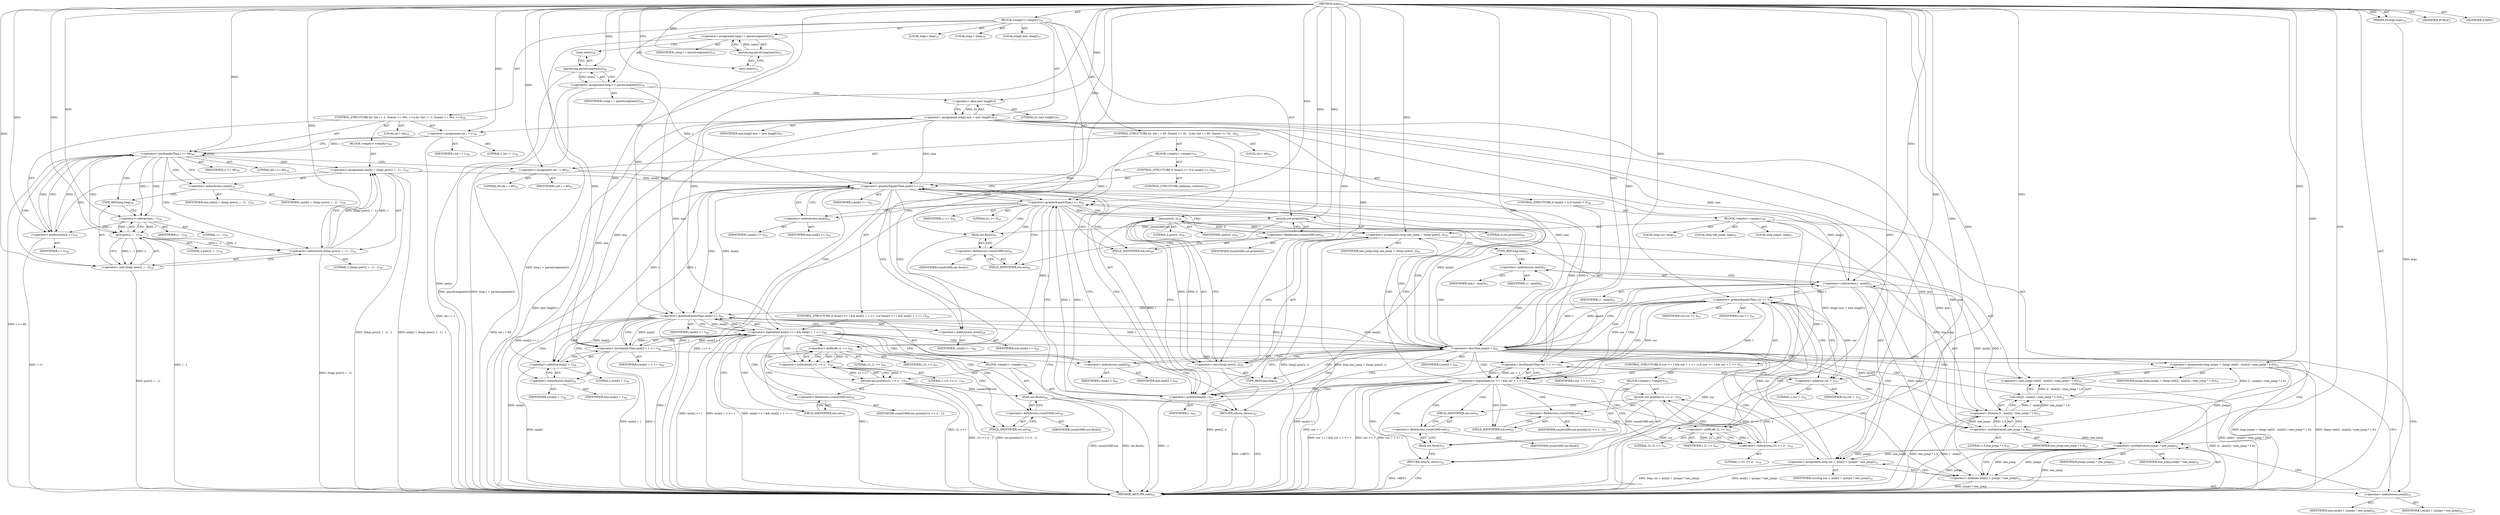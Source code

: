 digraph "main" {  
"78" [label = <(METHOD,main)<SUB>34</SUB>> ]
"79" [label = <(PARAM,String[] args)<SUB>34</SUB>> ]
"80" [label = <(BLOCK,&lt;empty&gt;,&lt;empty&gt;)<SUB>34</SUB>> ]
"81" [label = <(LOCAL,long l: long)<SUB>35</SUB>> ]
"82" [label = <(&lt;operator&gt;.assignment,long l = parseLong(next()))<SUB>35</SUB>> ]
"83" [label = <(IDENTIFIER,l,long l = parseLong(next()))<SUB>35</SUB>> ]
"84" [label = <(parseLong,parseLong(next()))<SUB>35</SUB>> ]
"85" [label = <(next,next())<SUB>35</SUB>> ]
"86" [label = <(LOCAL,long r: long)<SUB>36</SUB>> ]
"87" [label = <(&lt;operator&gt;.assignment,long r = parseLong(next()))<SUB>36</SUB>> ]
"88" [label = <(IDENTIFIER,r,long r = parseLong(next()))<SUB>36</SUB>> ]
"89" [label = <(parseLong,parseLong(next()))<SUB>36</SUB>> ]
"90" [label = <(next,next())<SUB>36</SUB>> ]
"91" [label = <(LOCAL,long[] min: long[])<SUB>37</SUB>> ]
"92" [label = <(&lt;operator&gt;.assignment,long[] min = new long[61])<SUB>37</SUB>> ]
"93" [label = <(IDENTIFIER,min,long[] min = new long[61])<SUB>37</SUB>> ]
"94" [label = <(&lt;operator&gt;.alloc,new long[61])> ]
"95" [label = <(LITERAL,61,new long[61])<SUB>37</SUB>> ]
"96" [label = <(CONTROL_STRUCTURE,for (int i = 1; Some(i &lt;= 60); ++i),for (int i = 1; Some(i &lt;= 60); ++i))<SUB>38</SUB>> ]
"97" [label = <(LOCAL,int i: int)<SUB>38</SUB>> ]
"98" [label = <(&lt;operator&gt;.assignment,int i = 1)<SUB>38</SUB>> ]
"99" [label = <(IDENTIFIER,i,int i = 1)<SUB>38</SUB>> ]
"100" [label = <(LITERAL,1,int i = 1)<SUB>38</SUB>> ]
"101" [label = <(&lt;operator&gt;.lessEqualsThan,i &lt;= 60)<SUB>38</SUB>> ]
"102" [label = <(IDENTIFIER,i,i &lt;= 60)<SUB>38</SUB>> ]
"103" [label = <(LITERAL,60,i &lt;= 60)<SUB>38</SUB>> ]
"104" [label = <(&lt;operator&gt;.preIncrement,++i)<SUB>38</SUB>> ]
"105" [label = <(IDENTIFIER,i,++i)<SUB>38</SUB>> ]
"106" [label = <(BLOCK,&lt;empty&gt;,&lt;empty&gt;)<SUB>38</SUB>> ]
"107" [label = <(&lt;operator&gt;.assignment,min[i] = (long) pow(2, i - 1) - 1)<SUB>39</SUB>> ]
"108" [label = <(&lt;operator&gt;.indexAccess,min[i])<SUB>39</SUB>> ]
"109" [label = <(IDENTIFIER,min,min[i] = (long) pow(2, i - 1) - 1)<SUB>39</SUB>> ]
"110" [label = <(IDENTIFIER,i,min[i] = (long) pow(2, i - 1) - 1)<SUB>39</SUB>> ]
"111" [label = <(&lt;operator&gt;.subtraction,(long) pow(2, i - 1) - 1)<SUB>39</SUB>> ]
"112" [label = <(&lt;operator&gt;.cast,(long) pow(2, i - 1))<SUB>39</SUB>> ]
"113" [label = <(TYPE_REF,long,long)<SUB>39</SUB>> ]
"114" [label = <(pow,pow(2, i - 1))<SUB>39</SUB>> ]
"115" [label = <(LITERAL,2,pow(2, i - 1))<SUB>39</SUB>> ]
"116" [label = <(&lt;operator&gt;.subtraction,i - 1)<SUB>39</SUB>> ]
"117" [label = <(IDENTIFIER,i,i - 1)<SUB>39</SUB>> ]
"118" [label = <(LITERAL,1,i - 1)<SUB>39</SUB>> ]
"119" [label = <(LITERAL,1,(long) pow(2, i - 1) - 1)<SUB>39</SUB>> ]
"120" [label = <(CONTROL_STRUCTURE,for (int i = 60; Some(i &gt;= 0); --i),for (int i = 60; Some(i &gt;= 0); --i))<SUB>41</SUB>> ]
"121" [label = <(LOCAL,int i: int)<SUB>41</SUB>> ]
"122" [label = <(&lt;operator&gt;.assignment,int i = 60)<SUB>41</SUB>> ]
"123" [label = <(IDENTIFIER,i,int i = 60)<SUB>41</SUB>> ]
"124" [label = <(LITERAL,60,int i = 60)<SUB>41</SUB>> ]
"125" [label = <(&lt;operator&gt;.greaterEqualsThan,i &gt;= 0)<SUB>41</SUB>> ]
"126" [label = <(IDENTIFIER,i,i &gt;= 0)<SUB>41</SUB>> ]
"127" [label = <(LITERAL,0,i &gt;= 0)<SUB>41</SUB>> ]
"128" [label = <(&lt;operator&gt;.preDecrement,--i)<SUB>41</SUB>> ]
"129" [label = <(IDENTIFIER,i,--i)<SUB>41</SUB>> ]
"130" [label = <(BLOCK,&lt;empty&gt;,&lt;empty&gt;)<SUB>41</SUB>> ]
"131" [label = <(CONTROL_STRUCTURE,if (min[i] &gt;= r),if (min[i] &gt;= r))<SUB>42</SUB>> ]
"132" [label = <(&lt;operator&gt;.greaterEqualsThan,min[i] &gt;= r)<SUB>42</SUB>> ]
"133" [label = <(&lt;operator&gt;.indexAccess,min[i])<SUB>42</SUB>> ]
"134" [label = <(IDENTIFIER,min,min[i] &gt;= r)<SUB>42</SUB>> ]
"135" [label = <(IDENTIFIER,i,min[i] &gt;= r)<SUB>42</SUB>> ]
"136" [label = <(IDENTIFIER,r,min[i] &gt;= r)<SUB>42</SUB>> ]
"137" [label = <(CONTROL_STRUCTURE,continue;,continue;)<SUB>43</SUB>> ]
"138" [label = <(CONTROL_STRUCTURE,if (min[i] &gt;= l &amp;&amp; min[i] + 1 &lt;= r),if (min[i] &gt;= l &amp;&amp; min[i] + 1 &lt;= r))<SUB>44</SUB>> ]
"139" [label = <(&lt;operator&gt;.logicalAnd,min[i] &gt;= l &amp;&amp; min[i] + 1 &lt;= r)<SUB>44</SUB>> ]
"140" [label = <(&lt;operator&gt;.greaterEqualsThan,min[i] &gt;= l)<SUB>44</SUB>> ]
"141" [label = <(&lt;operator&gt;.indexAccess,min[i])<SUB>44</SUB>> ]
"142" [label = <(IDENTIFIER,min,min[i] &gt;= l)<SUB>44</SUB>> ]
"143" [label = <(IDENTIFIER,i,min[i] &gt;= l)<SUB>44</SUB>> ]
"144" [label = <(IDENTIFIER,l,min[i] &gt;= l)<SUB>44</SUB>> ]
"145" [label = <(&lt;operator&gt;.lessEqualsThan,min[i] + 1 &lt;= r)<SUB>44</SUB>> ]
"146" [label = <(&lt;operator&gt;.addition,min[i] + 1)<SUB>44</SUB>> ]
"147" [label = <(&lt;operator&gt;.indexAccess,min[i])<SUB>44</SUB>> ]
"148" [label = <(IDENTIFIER,min,min[i] + 1)<SUB>44</SUB>> ]
"149" [label = <(IDENTIFIER,i,min[i] + 1)<SUB>44</SUB>> ]
"150" [label = <(LITERAL,1,min[i] + 1)<SUB>44</SUB>> ]
"151" [label = <(IDENTIFIER,r,min[i] + 1 &lt;= r)<SUB>44</SUB>> ]
"152" [label = <(BLOCK,&lt;empty&gt;,&lt;empty&gt;)<SUB>44</SUB>> ]
"153" [label = <(println,out.println((1L &lt;&lt; i) - 1))<SUB>45</SUB>> ]
"154" [label = <(&lt;operator&gt;.fieldAccess,round169D.out)<SUB>45</SUB>> ]
"155" [label = <(IDENTIFIER,round169D,out.println((1L &lt;&lt; i) - 1))> ]
"156" [label = <(FIELD_IDENTIFIER,out,out)<SUB>45</SUB>> ]
"157" [label = <(&lt;operator&gt;.subtraction,(1L &lt;&lt; i) - 1)<SUB>45</SUB>> ]
"158" [label = <(&lt;operator&gt;.shiftLeft,1L &lt;&lt; i)<SUB>45</SUB>> ]
"159" [label = <(LITERAL,1L,1L &lt;&lt; i)<SUB>45</SUB>> ]
"160" [label = <(IDENTIFIER,i,1L &lt;&lt; i)<SUB>45</SUB>> ]
"161" [label = <(LITERAL,1,(1L &lt;&lt; i) - 1)<SUB>45</SUB>> ]
"162" [label = <(flush,out.flush())<SUB>46</SUB>> ]
"163" [label = <(&lt;operator&gt;.fieldAccess,round169D.out)<SUB>46</SUB>> ]
"164" [label = <(IDENTIFIER,round169D,out.flush())> ]
"165" [label = <(FIELD_IDENTIFIER,out,out)<SUB>46</SUB>> ]
"166" [label = <(RETURN,return;,return;)<SUB>47</SUB>> ]
"167" [label = <(CONTROL_STRUCTURE,if (min[i] &lt; l),if (min[i] &lt; l))<SUB>49</SUB>> ]
"168" [label = <(&lt;operator&gt;.lessThan,min[i] &lt; l)<SUB>49</SUB>> ]
"169" [label = <(&lt;operator&gt;.indexAccess,min[i])<SUB>49</SUB>> ]
"170" [label = <(IDENTIFIER,min,min[i] &lt; l)<SUB>49</SUB>> ]
"171" [label = <(IDENTIFIER,i,min[i] &lt; l)<SUB>49</SUB>> ]
"172" [label = <(IDENTIFIER,l,min[i] &lt; l)<SUB>49</SUB>> ]
"173" [label = <(BLOCK,&lt;empty&gt;,&lt;empty&gt;)<SUB>49</SUB>> ]
"174" [label = <(LOCAL,long one_jump: long)<SUB>50</SUB>> ]
"175" [label = <(&lt;operator&gt;.assignment,long one_jump = (long) pow(2, i))<SUB>50</SUB>> ]
"176" [label = <(IDENTIFIER,one_jump,long one_jump = (long) pow(2, i))<SUB>50</SUB>> ]
"177" [label = <(&lt;operator&gt;.cast,(long) pow(2, i))<SUB>50</SUB>> ]
"178" [label = <(TYPE_REF,long,long)<SUB>50</SUB>> ]
"179" [label = <(pow,pow(2, i))<SUB>50</SUB>> ]
"180" [label = <(LITERAL,2,pow(2, i))<SUB>50</SUB>> ]
"181" [label = <(IDENTIFIER,i,pow(2, i))<SUB>50</SUB>> ]
"182" [label = <(LOCAL,long jumps: long)<SUB>51</SUB>> ]
"183" [label = <(&lt;operator&gt;.assignment,long jumps = (long) ceil((l - min[i]) / (one_jump * 1.0)))<SUB>51</SUB>> ]
"184" [label = <(IDENTIFIER,jumps,long jumps = (long) ceil((l - min[i]) / (one_jump * 1.0)))<SUB>51</SUB>> ]
"185" [label = <(&lt;operator&gt;.cast,(long) ceil((l - min[i]) / (one_jump * 1.0)))<SUB>51</SUB>> ]
"186" [label = <(TYPE_REF,long,long)<SUB>51</SUB>> ]
"187" [label = <(ceil,ceil((l - min[i]) / (one_jump * 1.0)))<SUB>51</SUB>> ]
"188" [label = <(&lt;operator&gt;.division,(l - min[i]) / (one_jump * 1.0))<SUB>51</SUB>> ]
"189" [label = <(&lt;operator&gt;.subtraction,l - min[i])<SUB>51</SUB>> ]
"190" [label = <(IDENTIFIER,l,l - min[i])<SUB>51</SUB>> ]
"191" [label = <(&lt;operator&gt;.indexAccess,min[i])<SUB>51</SUB>> ]
"192" [label = <(IDENTIFIER,min,l - min[i])<SUB>51</SUB>> ]
"193" [label = <(IDENTIFIER,i,l - min[i])<SUB>51</SUB>> ]
"194" [label = <(&lt;operator&gt;.multiplication,one_jump * 1.0)<SUB>51</SUB>> ]
"195" [label = <(IDENTIFIER,one_jump,one_jump * 1.0)<SUB>51</SUB>> ]
"196" [label = <(LITERAL,1.0,one_jump * 1.0)<SUB>51</SUB>> ]
"197" [label = <(LOCAL,long cur: long)<SUB>52</SUB>> ]
"198" [label = <(&lt;operator&gt;.assignment,long cur = min[i] + (jumps * one_jump))<SUB>52</SUB>> ]
"199" [label = <(IDENTIFIER,cur,long cur = min[i] + (jumps * one_jump))<SUB>52</SUB>> ]
"200" [label = <(&lt;operator&gt;.addition,min[i] + (jumps * one_jump))<SUB>52</SUB>> ]
"201" [label = <(&lt;operator&gt;.indexAccess,min[i])<SUB>52</SUB>> ]
"202" [label = <(IDENTIFIER,min,min[i] + (jumps * one_jump))<SUB>52</SUB>> ]
"203" [label = <(IDENTIFIER,i,min[i] + (jumps * one_jump))<SUB>52</SUB>> ]
"204" [label = <(&lt;operator&gt;.multiplication,jumps * one_jump)<SUB>52</SUB>> ]
"205" [label = <(IDENTIFIER,jumps,jumps * one_jump)<SUB>52</SUB>> ]
"206" [label = <(IDENTIFIER,one_jump,jumps * one_jump)<SUB>52</SUB>> ]
"207" [label = <(CONTROL_STRUCTURE,if (cur &gt;= l &amp;&amp; cur + 1 &lt;= r),if (cur &gt;= l &amp;&amp; cur + 1 &lt;= r))<SUB>53</SUB>> ]
"208" [label = <(&lt;operator&gt;.logicalAnd,cur &gt;= l &amp;&amp; cur + 1 &lt;= r)<SUB>53</SUB>> ]
"209" [label = <(&lt;operator&gt;.greaterEqualsThan,cur &gt;= l)<SUB>53</SUB>> ]
"210" [label = <(IDENTIFIER,cur,cur &gt;= l)<SUB>53</SUB>> ]
"211" [label = <(IDENTIFIER,l,cur &gt;= l)<SUB>53</SUB>> ]
"212" [label = <(&lt;operator&gt;.lessEqualsThan,cur + 1 &lt;= r)<SUB>53</SUB>> ]
"213" [label = <(&lt;operator&gt;.addition,cur + 1)<SUB>53</SUB>> ]
"214" [label = <(IDENTIFIER,cur,cur + 1)<SUB>53</SUB>> ]
"215" [label = <(LITERAL,1,cur + 1)<SUB>53</SUB>> ]
"216" [label = <(IDENTIFIER,r,cur + 1 &lt;= r)<SUB>53</SUB>> ]
"217" [label = <(BLOCK,&lt;empty&gt;,&lt;empty&gt;)<SUB>53</SUB>> ]
"218" [label = <(println,out.println((1L &lt;&lt; i) - 1))<SUB>54</SUB>> ]
"219" [label = <(&lt;operator&gt;.fieldAccess,round169D.out)<SUB>54</SUB>> ]
"220" [label = <(IDENTIFIER,round169D,out.println((1L &lt;&lt; i) - 1))> ]
"221" [label = <(FIELD_IDENTIFIER,out,out)<SUB>54</SUB>> ]
"222" [label = <(&lt;operator&gt;.subtraction,(1L &lt;&lt; i) - 1)<SUB>54</SUB>> ]
"223" [label = <(&lt;operator&gt;.shiftLeft,1L &lt;&lt; i)<SUB>54</SUB>> ]
"224" [label = <(LITERAL,1L,1L &lt;&lt; i)<SUB>54</SUB>> ]
"225" [label = <(IDENTIFIER,i,1L &lt;&lt; i)<SUB>54</SUB>> ]
"226" [label = <(LITERAL,1,(1L &lt;&lt; i) - 1)<SUB>54</SUB>> ]
"227" [label = <(flush,out.flush())<SUB>55</SUB>> ]
"228" [label = <(&lt;operator&gt;.fieldAccess,round169D.out)<SUB>55</SUB>> ]
"229" [label = <(IDENTIFIER,round169D,out.flush())> ]
"230" [label = <(FIELD_IDENTIFIER,out,out)<SUB>55</SUB>> ]
"231" [label = <(RETURN,return;,return;)<SUB>56</SUB>> ]
"232" [label = <(println,out.println(0))<SUB>60</SUB>> ]
"233" [label = <(&lt;operator&gt;.fieldAccess,round169D.out)<SUB>60</SUB>> ]
"234" [label = <(IDENTIFIER,round169D,out.println(0))> ]
"235" [label = <(FIELD_IDENTIFIER,out,out)<SUB>60</SUB>> ]
"236" [label = <(LITERAL,0,out.println(0))<SUB>60</SUB>> ]
"237" [label = <(flush,out.flush())<SUB>61</SUB>> ]
"238" [label = <(&lt;operator&gt;.fieldAccess,round169D.out)<SUB>61</SUB>> ]
"239" [label = <(IDENTIFIER,round169D,out.flush())> ]
"240" [label = <(FIELD_IDENTIFIER,out,out)<SUB>61</SUB>> ]
"241" [label = <(MODIFIER,PUBLIC)> ]
"242" [label = <(MODIFIER,STATIC)> ]
"243" [label = <(METHOD_RETURN,void)<SUB>34</SUB>> ]
  "78" -> "79"  [ label = "AST: "] 
  "78" -> "80"  [ label = "AST: "] 
  "78" -> "241"  [ label = "AST: "] 
  "78" -> "242"  [ label = "AST: "] 
  "78" -> "243"  [ label = "AST: "] 
  "80" -> "81"  [ label = "AST: "] 
  "80" -> "82"  [ label = "AST: "] 
  "80" -> "86"  [ label = "AST: "] 
  "80" -> "87"  [ label = "AST: "] 
  "80" -> "91"  [ label = "AST: "] 
  "80" -> "92"  [ label = "AST: "] 
  "80" -> "96"  [ label = "AST: "] 
  "80" -> "120"  [ label = "AST: "] 
  "80" -> "232"  [ label = "AST: "] 
  "80" -> "237"  [ label = "AST: "] 
  "82" -> "83"  [ label = "AST: "] 
  "82" -> "84"  [ label = "AST: "] 
  "84" -> "85"  [ label = "AST: "] 
  "87" -> "88"  [ label = "AST: "] 
  "87" -> "89"  [ label = "AST: "] 
  "89" -> "90"  [ label = "AST: "] 
  "92" -> "93"  [ label = "AST: "] 
  "92" -> "94"  [ label = "AST: "] 
  "94" -> "95"  [ label = "AST: "] 
  "96" -> "97"  [ label = "AST: "] 
  "96" -> "98"  [ label = "AST: "] 
  "96" -> "101"  [ label = "AST: "] 
  "96" -> "104"  [ label = "AST: "] 
  "96" -> "106"  [ label = "AST: "] 
  "98" -> "99"  [ label = "AST: "] 
  "98" -> "100"  [ label = "AST: "] 
  "101" -> "102"  [ label = "AST: "] 
  "101" -> "103"  [ label = "AST: "] 
  "104" -> "105"  [ label = "AST: "] 
  "106" -> "107"  [ label = "AST: "] 
  "107" -> "108"  [ label = "AST: "] 
  "107" -> "111"  [ label = "AST: "] 
  "108" -> "109"  [ label = "AST: "] 
  "108" -> "110"  [ label = "AST: "] 
  "111" -> "112"  [ label = "AST: "] 
  "111" -> "119"  [ label = "AST: "] 
  "112" -> "113"  [ label = "AST: "] 
  "112" -> "114"  [ label = "AST: "] 
  "114" -> "115"  [ label = "AST: "] 
  "114" -> "116"  [ label = "AST: "] 
  "116" -> "117"  [ label = "AST: "] 
  "116" -> "118"  [ label = "AST: "] 
  "120" -> "121"  [ label = "AST: "] 
  "120" -> "122"  [ label = "AST: "] 
  "120" -> "125"  [ label = "AST: "] 
  "120" -> "128"  [ label = "AST: "] 
  "120" -> "130"  [ label = "AST: "] 
  "122" -> "123"  [ label = "AST: "] 
  "122" -> "124"  [ label = "AST: "] 
  "125" -> "126"  [ label = "AST: "] 
  "125" -> "127"  [ label = "AST: "] 
  "128" -> "129"  [ label = "AST: "] 
  "130" -> "131"  [ label = "AST: "] 
  "130" -> "138"  [ label = "AST: "] 
  "130" -> "167"  [ label = "AST: "] 
  "131" -> "132"  [ label = "AST: "] 
  "131" -> "137"  [ label = "AST: "] 
  "132" -> "133"  [ label = "AST: "] 
  "132" -> "136"  [ label = "AST: "] 
  "133" -> "134"  [ label = "AST: "] 
  "133" -> "135"  [ label = "AST: "] 
  "138" -> "139"  [ label = "AST: "] 
  "138" -> "152"  [ label = "AST: "] 
  "139" -> "140"  [ label = "AST: "] 
  "139" -> "145"  [ label = "AST: "] 
  "140" -> "141"  [ label = "AST: "] 
  "140" -> "144"  [ label = "AST: "] 
  "141" -> "142"  [ label = "AST: "] 
  "141" -> "143"  [ label = "AST: "] 
  "145" -> "146"  [ label = "AST: "] 
  "145" -> "151"  [ label = "AST: "] 
  "146" -> "147"  [ label = "AST: "] 
  "146" -> "150"  [ label = "AST: "] 
  "147" -> "148"  [ label = "AST: "] 
  "147" -> "149"  [ label = "AST: "] 
  "152" -> "153"  [ label = "AST: "] 
  "152" -> "162"  [ label = "AST: "] 
  "152" -> "166"  [ label = "AST: "] 
  "153" -> "154"  [ label = "AST: "] 
  "153" -> "157"  [ label = "AST: "] 
  "154" -> "155"  [ label = "AST: "] 
  "154" -> "156"  [ label = "AST: "] 
  "157" -> "158"  [ label = "AST: "] 
  "157" -> "161"  [ label = "AST: "] 
  "158" -> "159"  [ label = "AST: "] 
  "158" -> "160"  [ label = "AST: "] 
  "162" -> "163"  [ label = "AST: "] 
  "163" -> "164"  [ label = "AST: "] 
  "163" -> "165"  [ label = "AST: "] 
  "167" -> "168"  [ label = "AST: "] 
  "167" -> "173"  [ label = "AST: "] 
  "168" -> "169"  [ label = "AST: "] 
  "168" -> "172"  [ label = "AST: "] 
  "169" -> "170"  [ label = "AST: "] 
  "169" -> "171"  [ label = "AST: "] 
  "173" -> "174"  [ label = "AST: "] 
  "173" -> "175"  [ label = "AST: "] 
  "173" -> "182"  [ label = "AST: "] 
  "173" -> "183"  [ label = "AST: "] 
  "173" -> "197"  [ label = "AST: "] 
  "173" -> "198"  [ label = "AST: "] 
  "173" -> "207"  [ label = "AST: "] 
  "175" -> "176"  [ label = "AST: "] 
  "175" -> "177"  [ label = "AST: "] 
  "177" -> "178"  [ label = "AST: "] 
  "177" -> "179"  [ label = "AST: "] 
  "179" -> "180"  [ label = "AST: "] 
  "179" -> "181"  [ label = "AST: "] 
  "183" -> "184"  [ label = "AST: "] 
  "183" -> "185"  [ label = "AST: "] 
  "185" -> "186"  [ label = "AST: "] 
  "185" -> "187"  [ label = "AST: "] 
  "187" -> "188"  [ label = "AST: "] 
  "188" -> "189"  [ label = "AST: "] 
  "188" -> "194"  [ label = "AST: "] 
  "189" -> "190"  [ label = "AST: "] 
  "189" -> "191"  [ label = "AST: "] 
  "191" -> "192"  [ label = "AST: "] 
  "191" -> "193"  [ label = "AST: "] 
  "194" -> "195"  [ label = "AST: "] 
  "194" -> "196"  [ label = "AST: "] 
  "198" -> "199"  [ label = "AST: "] 
  "198" -> "200"  [ label = "AST: "] 
  "200" -> "201"  [ label = "AST: "] 
  "200" -> "204"  [ label = "AST: "] 
  "201" -> "202"  [ label = "AST: "] 
  "201" -> "203"  [ label = "AST: "] 
  "204" -> "205"  [ label = "AST: "] 
  "204" -> "206"  [ label = "AST: "] 
  "207" -> "208"  [ label = "AST: "] 
  "207" -> "217"  [ label = "AST: "] 
  "208" -> "209"  [ label = "AST: "] 
  "208" -> "212"  [ label = "AST: "] 
  "209" -> "210"  [ label = "AST: "] 
  "209" -> "211"  [ label = "AST: "] 
  "212" -> "213"  [ label = "AST: "] 
  "212" -> "216"  [ label = "AST: "] 
  "213" -> "214"  [ label = "AST: "] 
  "213" -> "215"  [ label = "AST: "] 
  "217" -> "218"  [ label = "AST: "] 
  "217" -> "227"  [ label = "AST: "] 
  "217" -> "231"  [ label = "AST: "] 
  "218" -> "219"  [ label = "AST: "] 
  "218" -> "222"  [ label = "AST: "] 
  "219" -> "220"  [ label = "AST: "] 
  "219" -> "221"  [ label = "AST: "] 
  "222" -> "223"  [ label = "AST: "] 
  "222" -> "226"  [ label = "AST: "] 
  "223" -> "224"  [ label = "AST: "] 
  "223" -> "225"  [ label = "AST: "] 
  "227" -> "228"  [ label = "AST: "] 
  "228" -> "229"  [ label = "AST: "] 
  "228" -> "230"  [ label = "AST: "] 
  "232" -> "233"  [ label = "AST: "] 
  "232" -> "236"  [ label = "AST: "] 
  "233" -> "234"  [ label = "AST: "] 
  "233" -> "235"  [ label = "AST: "] 
  "237" -> "238"  [ label = "AST: "] 
  "238" -> "239"  [ label = "AST: "] 
  "238" -> "240"  [ label = "AST: "] 
  "82" -> "90"  [ label = "CFG: "] 
  "87" -> "94"  [ label = "CFG: "] 
  "92" -> "98"  [ label = "CFG: "] 
  "232" -> "240"  [ label = "CFG: "] 
  "237" -> "243"  [ label = "CFG: "] 
  "84" -> "82"  [ label = "CFG: "] 
  "89" -> "87"  [ label = "CFG: "] 
  "94" -> "92"  [ label = "CFG: "] 
  "98" -> "101"  [ label = "CFG: "] 
  "101" -> "108"  [ label = "CFG: "] 
  "101" -> "122"  [ label = "CFG: "] 
  "104" -> "101"  [ label = "CFG: "] 
  "122" -> "125"  [ label = "CFG: "] 
  "125" -> "133"  [ label = "CFG: "] 
  "125" -> "235"  [ label = "CFG: "] 
  "128" -> "125"  [ label = "CFG: "] 
  "233" -> "232"  [ label = "CFG: "] 
  "238" -> "237"  [ label = "CFG: "] 
  "85" -> "84"  [ label = "CFG: "] 
  "90" -> "89"  [ label = "CFG: "] 
  "107" -> "104"  [ label = "CFG: "] 
  "235" -> "233"  [ label = "CFG: "] 
  "240" -> "238"  [ label = "CFG: "] 
  "108" -> "113"  [ label = "CFG: "] 
  "111" -> "107"  [ label = "CFG: "] 
  "132" -> "128"  [ label = "CFG: "] 
  "132" -> "141"  [ label = "CFG: "] 
  "139" -> "156"  [ label = "CFG: "] 
  "139" -> "169"  [ label = "CFG: "] 
  "168" -> "178"  [ label = "CFG: "] 
  "168" -> "128"  [ label = "CFG: "] 
  "112" -> "111"  [ label = "CFG: "] 
  "133" -> "132"  [ label = "CFG: "] 
  "140" -> "139"  [ label = "CFG: "] 
  "140" -> "147"  [ label = "CFG: "] 
  "145" -> "139"  [ label = "CFG: "] 
  "153" -> "165"  [ label = "CFG: "] 
  "162" -> "166"  [ label = "CFG: "] 
  "166" -> "243"  [ label = "CFG: "] 
  "169" -> "168"  [ label = "CFG: "] 
  "175" -> "186"  [ label = "CFG: "] 
  "183" -> "201"  [ label = "CFG: "] 
  "198" -> "209"  [ label = "CFG: "] 
  "113" -> "116"  [ label = "CFG: "] 
  "114" -> "112"  [ label = "CFG: "] 
  "141" -> "140"  [ label = "CFG: "] 
  "146" -> "145"  [ label = "CFG: "] 
  "154" -> "158"  [ label = "CFG: "] 
  "157" -> "153"  [ label = "CFG: "] 
  "163" -> "162"  [ label = "CFG: "] 
  "177" -> "175"  [ label = "CFG: "] 
  "185" -> "183"  [ label = "CFG: "] 
  "200" -> "198"  [ label = "CFG: "] 
  "208" -> "221"  [ label = "CFG: "] 
  "208" -> "128"  [ label = "CFG: "] 
  "116" -> "114"  [ label = "CFG: "] 
  "147" -> "146"  [ label = "CFG: "] 
  "156" -> "154"  [ label = "CFG: "] 
  "158" -> "157"  [ label = "CFG: "] 
  "165" -> "163"  [ label = "CFG: "] 
  "178" -> "179"  [ label = "CFG: "] 
  "179" -> "177"  [ label = "CFG: "] 
  "186" -> "191"  [ label = "CFG: "] 
  "187" -> "185"  [ label = "CFG: "] 
  "201" -> "204"  [ label = "CFG: "] 
  "204" -> "200"  [ label = "CFG: "] 
  "209" -> "208"  [ label = "CFG: "] 
  "209" -> "213"  [ label = "CFG: "] 
  "212" -> "208"  [ label = "CFG: "] 
  "218" -> "230"  [ label = "CFG: "] 
  "227" -> "231"  [ label = "CFG: "] 
  "231" -> "243"  [ label = "CFG: "] 
  "188" -> "187"  [ label = "CFG: "] 
  "213" -> "212"  [ label = "CFG: "] 
  "219" -> "223"  [ label = "CFG: "] 
  "222" -> "218"  [ label = "CFG: "] 
  "228" -> "227"  [ label = "CFG: "] 
  "189" -> "194"  [ label = "CFG: "] 
  "194" -> "188"  [ label = "CFG: "] 
  "221" -> "219"  [ label = "CFG: "] 
  "223" -> "222"  [ label = "CFG: "] 
  "230" -> "228"  [ label = "CFG: "] 
  "191" -> "189"  [ label = "CFG: "] 
  "78" -> "85"  [ label = "CFG: "] 
  "166" -> "243"  [ label = "DDG: &lt;RET&gt;"] 
  "231" -> "243"  [ label = "DDG: &lt;RET&gt;"] 
  "79" -> "243"  [ label = "DDG: args"] 
  "82" -> "243"  [ label = "DDG: long l = parseLong(next())"] 
  "89" -> "243"  [ label = "DDG: next()"] 
  "87" -> "243"  [ label = "DDG: parseLong(next())"] 
  "87" -> "243"  [ label = "DDG: long r = parseLong(next())"] 
  "92" -> "243"  [ label = "DDG: min"] 
  "92" -> "243"  [ label = "DDG: new long[61]"] 
  "92" -> "243"  [ label = "DDG: long[] min = new long[61]"] 
  "98" -> "243"  [ label = "DDG: int i = 1"] 
  "101" -> "243"  [ label = "DDG: i &lt;= 60"] 
  "122" -> "243"  [ label = "DDG: int i = 60"] 
  "125" -> "243"  [ label = "DDG: i &gt;= 0"] 
  "132" -> "243"  [ label = "DDG: r"] 
  "132" -> "243"  [ label = "DDG: min[i] &gt;= r"] 
  "140" -> "243"  [ label = "DDG: min[i]"] 
  "140" -> "243"  [ label = "DDG: l"] 
  "139" -> "243"  [ label = "DDG: min[i] &gt;= l"] 
  "146" -> "243"  [ label = "DDG: min[i]"] 
  "145" -> "243"  [ label = "DDG: min[i] + 1"] 
  "145" -> "243"  [ label = "DDG: r"] 
  "139" -> "243"  [ label = "DDG: min[i] + 1 &lt;= r"] 
  "139" -> "243"  [ label = "DDG: min[i] &gt;= l &amp;&amp; min[i] + 1 &lt;= r"] 
  "168" -> "243"  [ label = "DDG: min[i] &lt; l"] 
  "177" -> "243"  [ label = "DDG: pow(2, i)"] 
  "175" -> "243"  [ label = "DDG: (long) pow(2, i)"] 
  "175" -> "243"  [ label = "DDG: long one_jump = (long) pow(2, i)"] 
  "188" -> "243"  [ label = "DDG: l - min[i]"] 
  "188" -> "243"  [ label = "DDG: one_jump * 1.0"] 
  "187" -> "243"  [ label = "DDG: (l - min[i]) / (one_jump * 1.0)"] 
  "185" -> "243"  [ label = "DDG: ceil((l - min[i]) / (one_jump * 1.0))"] 
  "183" -> "243"  [ label = "DDG: (long) ceil((l - min[i]) / (one_jump * 1.0))"] 
  "183" -> "243"  [ label = "DDG: long jumps = (long) ceil((l - min[i]) / (one_jump * 1.0))"] 
  "204" -> "243"  [ label = "DDG: jumps"] 
  "204" -> "243"  [ label = "DDG: one_jump"] 
  "200" -> "243"  [ label = "DDG: jumps * one_jump"] 
  "198" -> "243"  [ label = "DDG: min[i] + (jumps * one_jump)"] 
  "198" -> "243"  [ label = "DDG: long cur = min[i] + (jumps * one_jump)"] 
  "209" -> "243"  [ label = "DDG: cur"] 
  "208" -> "243"  [ label = "DDG: cur &gt;= l"] 
  "213" -> "243"  [ label = "DDG: cur"] 
  "212" -> "243"  [ label = "DDG: cur + 1"] 
  "208" -> "243"  [ label = "DDG: cur + 1 &lt;= r"] 
  "208" -> "243"  [ label = "DDG: cur &gt;= l &amp;&amp; cur + 1 &lt;= r"] 
  "158" -> "243"  [ label = "DDG: i"] 
  "157" -> "243"  [ label = "DDG: 1L &lt;&lt; i"] 
  "153" -> "243"  [ label = "DDG: (1L &lt;&lt; i) - 1"] 
  "153" -> "243"  [ label = "DDG: out.println((1L &lt;&lt; i) - 1)"] 
  "162" -> "243"  [ label = "DDG: round169D.out"] 
  "162" -> "243"  [ label = "DDG: out.flush()"] 
  "128" -> "243"  [ label = "DDG: --i"] 
  "114" -> "243"  [ label = "DDG: i - 1"] 
  "112" -> "243"  [ label = "DDG: pow(2, i - 1)"] 
  "111" -> "243"  [ label = "DDG: (long) pow(2, i - 1)"] 
  "107" -> "243"  [ label = "DDG: (long) pow(2, i - 1) - 1"] 
  "107" -> "243"  [ label = "DDG: min[i] = (long) pow(2, i - 1) - 1"] 
  "104" -> "243"  [ label = "DDG: ++i"] 
  "78" -> "79"  [ label = "DDG: "] 
  "84" -> "82"  [ label = "DDG: next()"] 
  "89" -> "87"  [ label = "DDG: next()"] 
  "94" -> "92"  [ label = "DDG: 61"] 
  "78" -> "98"  [ label = "DDG: "] 
  "78" -> "122"  [ label = "DDG: "] 
  "78" -> "232"  [ label = "DDG: "] 
  "232" -> "237"  [ label = "DDG: round169D.out"] 
  "78" -> "84"  [ label = "DDG: "] 
  "78" -> "89"  [ label = "DDG: "] 
  "78" -> "94"  [ label = "DDG: "] 
  "98" -> "101"  [ label = "DDG: i"] 
  "104" -> "101"  [ label = "DDG: i"] 
  "78" -> "101"  [ label = "DDG: "] 
  "116" -> "104"  [ label = "DDG: i"] 
  "78" -> "104"  [ label = "DDG: "] 
  "111" -> "107"  [ label = "DDG: (long) pow(2, i - 1)"] 
  "111" -> "107"  [ label = "DDG: 1"] 
  "122" -> "125"  [ label = "DDG: i"] 
  "128" -> "125"  [ label = "DDG: i"] 
  "78" -> "125"  [ label = "DDG: "] 
  "125" -> "128"  [ label = "DDG: i"] 
  "179" -> "128"  [ label = "DDG: i"] 
  "78" -> "128"  [ label = "DDG: "] 
  "78" -> "111"  [ label = "DDG: "] 
  "114" -> "111"  [ label = "DDG: 2"] 
  "114" -> "111"  [ label = "DDG: i - 1"] 
  "92" -> "132"  [ label = "DDG: min"] 
  "168" -> "132"  [ label = "DDG: min[i]"] 
  "107" -> "132"  [ label = "DDG: min[i]"] 
  "189" -> "132"  [ label = "DDG: min[i]"] 
  "87" -> "132"  [ label = "DDG: r"] 
  "145" -> "132"  [ label = "DDG: r"] 
  "212" -> "132"  [ label = "DDG: r"] 
  "78" -> "132"  [ label = "DDG: "] 
  "140" -> "139"  [ label = "DDG: min[i]"] 
  "140" -> "139"  [ label = "DDG: l"] 
  "145" -> "139"  [ label = "DDG: min[i] + 1"] 
  "145" -> "139"  [ label = "DDG: r"] 
  "78" -> "166"  [ label = "DDG: "] 
  "92" -> "168"  [ label = "DDG: min"] 
  "140" -> "168"  [ label = "DDG: min[i]"] 
  "140" -> "168"  [ label = "DDG: l"] 
  "78" -> "168"  [ label = "DDG: "] 
  "78" -> "175"  [ label = "DDG: "] 
  "179" -> "175"  [ label = "DDG: 2"] 
  "179" -> "175"  [ label = "DDG: i"] 
  "78" -> "183"  [ label = "DDG: "] 
  "187" -> "183"  [ label = "DDG: (l - min[i]) / (one_jump * 1.0)"] 
  "92" -> "198"  [ label = "DDG: min"] 
  "189" -> "198"  [ label = "DDG: min[i]"] 
  "204" -> "198"  [ label = "DDG: jumps"] 
  "204" -> "198"  [ label = "DDG: one_jump"] 
  "78" -> "112"  [ label = "DDG: "] 
  "114" -> "112"  [ label = "DDG: 2"] 
  "114" -> "112"  [ label = "DDG: i - 1"] 
  "92" -> "140"  [ label = "DDG: min"] 
  "132" -> "140"  [ label = "DDG: min[i]"] 
  "82" -> "140"  [ label = "DDG: l"] 
  "168" -> "140"  [ label = "DDG: l"] 
  "209" -> "140"  [ label = "DDG: l"] 
  "78" -> "140"  [ label = "DDG: "] 
  "92" -> "145"  [ label = "DDG: min"] 
  "140" -> "145"  [ label = "DDG: min[i]"] 
  "78" -> "145"  [ label = "DDG: "] 
  "132" -> "145"  [ label = "DDG: r"] 
  "157" -> "153"  [ label = "DDG: 1L &lt;&lt; i"] 
  "157" -> "153"  [ label = "DDG: 1"] 
  "153" -> "162"  [ label = "DDG: round169D.out"] 
  "78" -> "114"  [ label = "DDG: "] 
  "116" -> "114"  [ label = "DDG: i"] 
  "116" -> "114"  [ label = "DDG: 1"] 
  "92" -> "146"  [ label = "DDG: min"] 
  "140" -> "146"  [ label = "DDG: min[i]"] 
  "78" -> "146"  [ label = "DDG: "] 
  "158" -> "157"  [ label = "DDG: 1L"] 
  "158" -> "157"  [ label = "DDG: i"] 
  "78" -> "157"  [ label = "DDG: "] 
  "78" -> "177"  [ label = "DDG: "] 
  "179" -> "177"  [ label = "DDG: 2"] 
  "179" -> "177"  [ label = "DDG: i"] 
  "78" -> "185"  [ label = "DDG: "] 
  "187" -> "185"  [ label = "DDG: (l - min[i]) / (one_jump * 1.0)"] 
  "92" -> "200"  [ label = "DDG: min"] 
  "189" -> "200"  [ label = "DDG: min[i]"] 
  "204" -> "200"  [ label = "DDG: jumps"] 
  "204" -> "200"  [ label = "DDG: one_jump"] 
  "209" -> "208"  [ label = "DDG: cur"] 
  "209" -> "208"  [ label = "DDG: l"] 
  "212" -> "208"  [ label = "DDG: cur + 1"] 
  "212" -> "208"  [ label = "DDG: r"] 
  "78" -> "231"  [ label = "DDG: "] 
  "101" -> "116"  [ label = "DDG: i"] 
  "78" -> "116"  [ label = "DDG: "] 
  "78" -> "158"  [ label = "DDG: "] 
  "125" -> "158"  [ label = "DDG: i"] 
  "78" -> "179"  [ label = "DDG: "] 
  "125" -> "179"  [ label = "DDG: i"] 
  "188" -> "187"  [ label = "DDG: l - min[i]"] 
  "188" -> "187"  [ label = "DDG: one_jump * 1.0"] 
  "183" -> "204"  [ label = "DDG: jumps"] 
  "78" -> "204"  [ label = "DDG: "] 
  "194" -> "204"  [ label = "DDG: one_jump"] 
  "198" -> "209"  [ label = "DDG: cur"] 
  "78" -> "209"  [ label = "DDG: "] 
  "189" -> "209"  [ label = "DDG: l"] 
  "209" -> "212"  [ label = "DDG: cur"] 
  "78" -> "212"  [ label = "DDG: "] 
  "132" -> "212"  [ label = "DDG: r"] 
  "145" -> "212"  [ label = "DDG: r"] 
  "222" -> "218"  [ label = "DDG: 1L &lt;&lt; i"] 
  "222" -> "218"  [ label = "DDG: 1"] 
  "218" -> "227"  [ label = "DDG: round169D.out"] 
  "189" -> "188"  [ label = "DDG: l"] 
  "189" -> "188"  [ label = "DDG: min[i]"] 
  "194" -> "188"  [ label = "DDG: one_jump"] 
  "194" -> "188"  [ label = "DDG: 1.0"] 
  "209" -> "213"  [ label = "DDG: cur"] 
  "78" -> "213"  [ label = "DDG: "] 
  "223" -> "222"  [ label = "DDG: 1L"] 
  "223" -> "222"  [ label = "DDG: i"] 
  "78" -> "222"  [ label = "DDG: "] 
  "168" -> "189"  [ label = "DDG: l"] 
  "78" -> "189"  [ label = "DDG: "] 
  "92" -> "189"  [ label = "DDG: min"] 
  "168" -> "189"  [ label = "DDG: min[i]"] 
  "175" -> "194"  [ label = "DDG: one_jump"] 
  "78" -> "194"  [ label = "DDG: "] 
  "78" -> "223"  [ label = "DDG: "] 
  "179" -> "223"  [ label = "DDG: i"] 
  "101" -> "107"  [ label = "CDG: "] 
  "101" -> "113"  [ label = "CDG: "] 
  "101" -> "114"  [ label = "CDG: "] 
  "101" -> "104"  [ label = "CDG: "] 
  "101" -> "112"  [ label = "CDG: "] 
  "101" -> "101"  [ label = "CDG: "] 
  "101" -> "108"  [ label = "CDG: "] 
  "101" -> "111"  [ label = "CDG: "] 
  "101" -> "116"  [ label = "CDG: "] 
  "125" -> "240"  [ label = "CDG: "] 
  "125" -> "132"  [ label = "CDG: "] 
  "125" -> "232"  [ label = "CDG: "] 
  "125" -> "238"  [ label = "CDG: "] 
  "125" -> "233"  [ label = "CDG: "] 
  "125" -> "235"  [ label = "CDG: "] 
  "125" -> "237"  [ label = "CDG: "] 
  "125" -> "133"  [ label = "CDG: "] 
  "132" -> "128"  [ label = "CDG: "] 
  "132" -> "139"  [ label = "CDG: "] 
  "132" -> "141"  [ label = "CDG: "] 
  "132" -> "140"  [ label = "CDG: "] 
  "132" -> "125"  [ label = "CDG: "] 
  "139" -> "154"  [ label = "CDG: "] 
  "139" -> "169"  [ label = "CDG: "] 
  "139" -> "163"  [ label = "CDG: "] 
  "139" -> "162"  [ label = "CDG: "] 
  "139" -> "153"  [ label = "CDG: "] 
  "139" -> "168"  [ label = "CDG: "] 
  "139" -> "158"  [ label = "CDG: "] 
  "139" -> "166"  [ label = "CDG: "] 
  "139" -> "157"  [ label = "CDG: "] 
  "139" -> "165"  [ label = "CDG: "] 
  "139" -> "156"  [ label = "CDG: "] 
  "168" -> "188"  [ label = "CDG: "] 
  "168" -> "128"  [ label = "CDG: "] 
  "168" -> "179"  [ label = "CDG: "] 
  "168" -> "178"  [ label = "CDG: "] 
  "168" -> "209"  [ label = "CDG: "] 
  "168" -> "185"  [ label = "CDG: "] 
  "168" -> "198"  [ label = "CDG: "] 
  "168" -> "189"  [ label = "CDG: "] 
  "168" -> "204"  [ label = "CDG: "] 
  "168" -> "191"  [ label = "CDG: "] 
  "168" -> "208"  [ label = "CDG: "] 
  "168" -> "187"  [ label = "CDG: "] 
  "168" -> "194"  [ label = "CDG: "] 
  "168" -> "186"  [ label = "CDG: "] 
  "168" -> "201"  [ label = "CDG: "] 
  "168" -> "183"  [ label = "CDG: "] 
  "168" -> "200"  [ label = "CDG: "] 
  "168" -> "177"  [ label = "CDG: "] 
  "168" -> "175"  [ label = "CDG: "] 
  "168" -> "125"  [ label = "CDG: "] 
  "140" -> "145"  [ label = "CDG: "] 
  "140" -> "146"  [ label = "CDG: "] 
  "140" -> "147"  [ label = "CDG: "] 
  "208" -> "230"  [ label = "CDG: "] 
  "208" -> "128"  [ label = "CDG: "] 
  "208" -> "228"  [ label = "CDG: "] 
  "208" -> "223"  [ label = "CDG: "] 
  "208" -> "231"  [ label = "CDG: "] 
  "208" -> "221"  [ label = "CDG: "] 
  "208" -> "227"  [ label = "CDG: "] 
  "208" -> "222"  [ label = "CDG: "] 
  "208" -> "218"  [ label = "CDG: "] 
  "208" -> "125"  [ label = "CDG: "] 
  "208" -> "219"  [ label = "CDG: "] 
  "209" -> "213"  [ label = "CDG: "] 
  "209" -> "212"  [ label = "CDG: "] 
}
